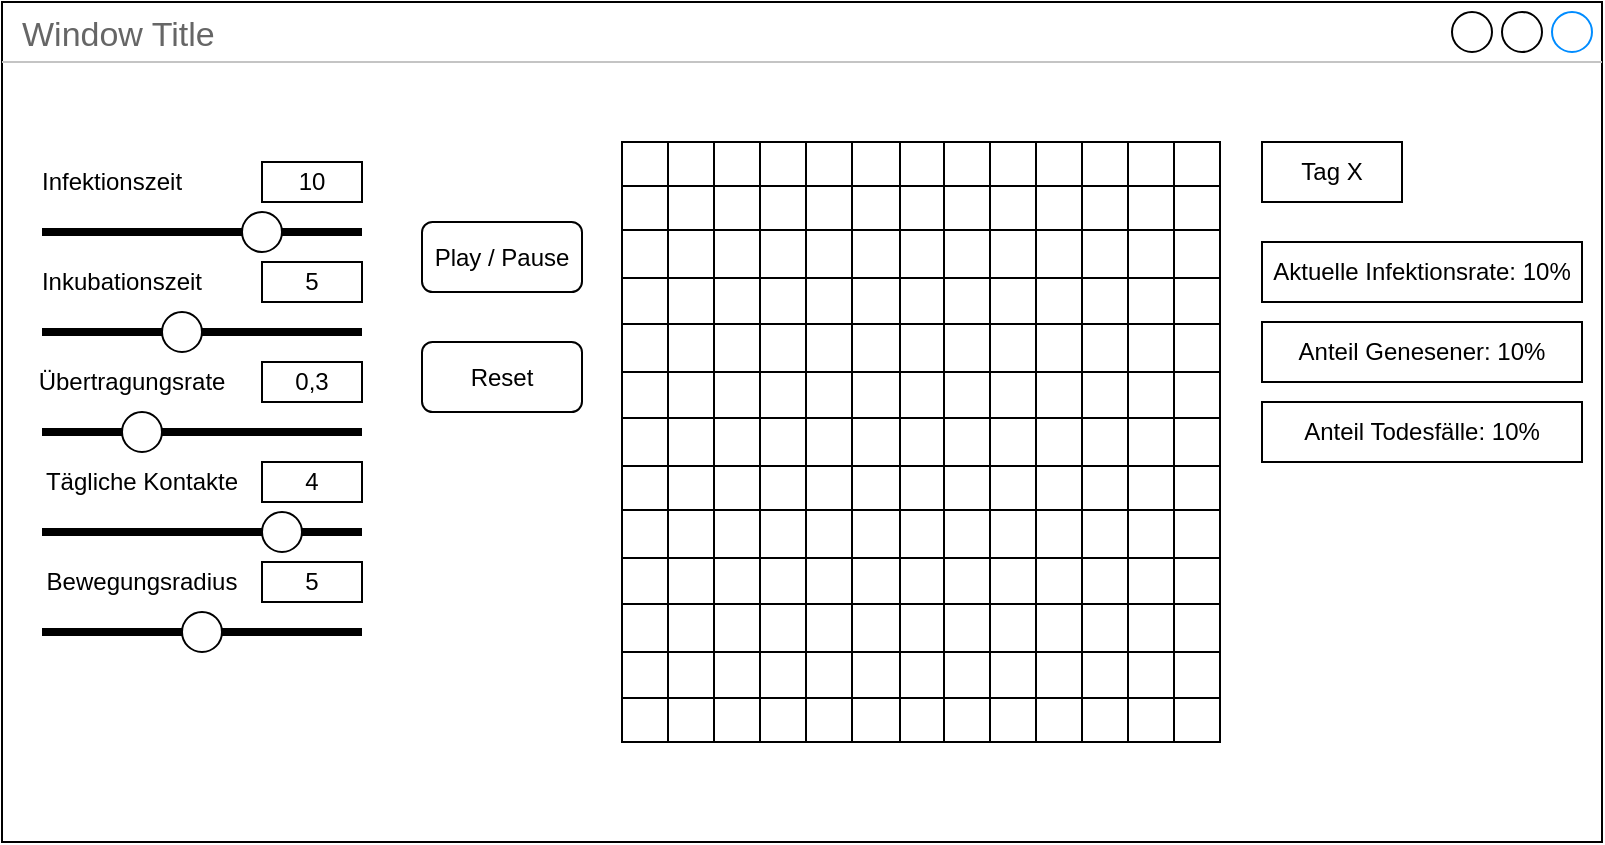 <mxfile version="14.4.6" type="github">
  <diagram id="1iYBLRHVPNhLpC0BJ63J" name="Page-1">
    <mxGraphModel dx="1382" dy="764" grid="1" gridSize="10" guides="1" tooltips="1" connect="1" arrows="1" fold="1" page="1" pageScale="1" pageWidth="827" pageHeight="1169" math="0" shadow="0">
      <root>
        <mxCell id="0" />
        <mxCell id="1" parent="0" />
        <mxCell id="TaedzeyRGepdE8LKF5ip-233" value="Window Title" style="strokeWidth=1;shadow=0;dashed=0;align=center;html=1;shape=mxgraph.mockup.containers.window;align=left;verticalAlign=top;spacingLeft=8;strokeColor2=#008cff;strokeColor3=#c4c4c4;fontColor=#666666;mainText=;fontSize=17;labelBackgroundColor=none;fillColor=none;" vertex="1" parent="1">
          <mxGeometry x="20" y="10" width="800" height="420" as="geometry" />
        </mxCell>
        <mxCell id="TaedzeyRGepdE8LKF5ip-1" value="" style="shape=table;html=1;whiteSpace=wrap;startSize=0;container=1;collapsible=0;childLayout=tableLayout;" vertex="1" parent="1">
          <mxGeometry x="330" y="80" width="299" height="300" as="geometry" />
        </mxCell>
        <mxCell id="TaedzeyRGepdE8LKF5ip-170" style="shape=partialRectangle;html=1;whiteSpace=wrap;collapsible=0;dropTarget=0;pointerEvents=0;fillColor=none;top=0;left=0;bottom=0;right=0;points=[[0,0.5],[1,0.5]];portConstraint=eastwest;" vertex="1" parent="TaedzeyRGepdE8LKF5ip-1">
          <mxGeometry width="299" height="22" as="geometry" />
        </mxCell>
        <mxCell id="TaedzeyRGepdE8LKF5ip-171" style="shape=partialRectangle;html=1;whiteSpace=wrap;connectable=0;fillColor=none;top=0;left=0;bottom=0;right=0;overflow=hidden;" vertex="1" parent="TaedzeyRGepdE8LKF5ip-170">
          <mxGeometry width="23" height="22" as="geometry" />
        </mxCell>
        <mxCell id="TaedzeyRGepdE8LKF5ip-172" style="shape=partialRectangle;html=1;whiteSpace=wrap;connectable=0;fillColor=none;top=0;left=0;bottom=0;right=0;overflow=hidden;" vertex="1" parent="TaedzeyRGepdE8LKF5ip-170">
          <mxGeometry x="23" width="23" height="22" as="geometry" />
        </mxCell>
        <mxCell id="TaedzeyRGepdE8LKF5ip-173" style="shape=partialRectangle;html=1;whiteSpace=wrap;connectable=0;fillColor=none;top=0;left=0;bottom=0;right=0;overflow=hidden;" vertex="1" parent="TaedzeyRGepdE8LKF5ip-170">
          <mxGeometry x="46" width="23" height="22" as="geometry" />
        </mxCell>
        <mxCell id="TaedzeyRGepdE8LKF5ip-174" style="shape=partialRectangle;html=1;whiteSpace=wrap;connectable=0;fillColor=none;top=0;left=0;bottom=0;right=0;overflow=hidden;" vertex="1" parent="TaedzeyRGepdE8LKF5ip-170">
          <mxGeometry x="69" width="23" height="22" as="geometry" />
        </mxCell>
        <mxCell id="TaedzeyRGepdE8LKF5ip-175" style="shape=partialRectangle;html=1;whiteSpace=wrap;connectable=0;fillColor=none;top=0;left=0;bottom=0;right=0;overflow=hidden;" vertex="1" parent="TaedzeyRGepdE8LKF5ip-170">
          <mxGeometry x="92" width="23" height="22" as="geometry" />
        </mxCell>
        <mxCell id="TaedzeyRGepdE8LKF5ip-176" style="shape=partialRectangle;html=1;whiteSpace=wrap;connectable=0;fillColor=none;top=0;left=0;bottom=0;right=0;overflow=hidden;" vertex="1" parent="TaedzeyRGepdE8LKF5ip-170">
          <mxGeometry x="115" width="24" height="22" as="geometry" />
        </mxCell>
        <mxCell id="TaedzeyRGepdE8LKF5ip-177" style="shape=partialRectangle;html=1;whiteSpace=wrap;connectable=0;fillColor=none;top=0;left=0;bottom=0;right=0;overflow=hidden;" vertex="1" parent="TaedzeyRGepdE8LKF5ip-170">
          <mxGeometry x="139" width="22" height="22" as="geometry" />
        </mxCell>
        <mxCell id="TaedzeyRGepdE8LKF5ip-178" style="shape=partialRectangle;html=1;whiteSpace=wrap;connectable=0;fillColor=none;top=0;left=0;bottom=0;right=0;overflow=hidden;" vertex="1" parent="TaedzeyRGepdE8LKF5ip-170">
          <mxGeometry x="161" width="23" height="22" as="geometry" />
        </mxCell>
        <mxCell id="TaedzeyRGepdE8LKF5ip-179" style="shape=partialRectangle;html=1;whiteSpace=wrap;connectable=0;fillColor=none;top=0;left=0;bottom=0;right=0;overflow=hidden;" vertex="1" parent="TaedzeyRGepdE8LKF5ip-170">
          <mxGeometry x="184" width="23" height="22" as="geometry" />
        </mxCell>
        <mxCell id="TaedzeyRGepdE8LKF5ip-180" style="shape=partialRectangle;html=1;whiteSpace=wrap;connectable=0;fillColor=none;top=0;left=0;bottom=0;right=0;overflow=hidden;" vertex="1" parent="TaedzeyRGepdE8LKF5ip-170">
          <mxGeometry x="207" width="23" height="22" as="geometry" />
        </mxCell>
        <mxCell id="TaedzeyRGepdE8LKF5ip-181" style="shape=partialRectangle;html=1;whiteSpace=wrap;connectable=0;fillColor=none;top=0;left=0;bottom=0;right=0;overflow=hidden;" vertex="1" parent="TaedzeyRGepdE8LKF5ip-170">
          <mxGeometry x="230" width="23" height="22" as="geometry" />
        </mxCell>
        <mxCell id="TaedzeyRGepdE8LKF5ip-182" style="shape=partialRectangle;html=1;whiteSpace=wrap;connectable=0;fillColor=none;top=0;left=0;bottom=0;right=0;overflow=hidden;" vertex="1" parent="TaedzeyRGepdE8LKF5ip-170">
          <mxGeometry x="253" width="23" height="22" as="geometry" />
        </mxCell>
        <mxCell id="TaedzeyRGepdE8LKF5ip-183" style="shape=partialRectangle;html=1;whiteSpace=wrap;connectable=0;fillColor=none;top=0;left=0;bottom=0;right=0;overflow=hidden;" vertex="1" parent="TaedzeyRGepdE8LKF5ip-170">
          <mxGeometry x="276" width="23" height="22" as="geometry" />
        </mxCell>
        <mxCell id="TaedzeyRGepdE8LKF5ip-156" style="shape=partialRectangle;html=1;whiteSpace=wrap;collapsible=0;dropTarget=0;pointerEvents=0;fillColor=none;top=0;left=0;bottom=0;right=0;points=[[0,0.5],[1,0.5]];portConstraint=eastwest;" vertex="1" parent="TaedzeyRGepdE8LKF5ip-1">
          <mxGeometry y="22" width="299" height="22" as="geometry" />
        </mxCell>
        <mxCell id="TaedzeyRGepdE8LKF5ip-157" style="shape=partialRectangle;html=1;whiteSpace=wrap;connectable=0;fillColor=none;top=0;left=0;bottom=0;right=0;overflow=hidden;" vertex="1" parent="TaedzeyRGepdE8LKF5ip-156">
          <mxGeometry width="23" height="22" as="geometry" />
        </mxCell>
        <mxCell id="TaedzeyRGepdE8LKF5ip-158" style="shape=partialRectangle;html=1;whiteSpace=wrap;connectable=0;fillColor=none;top=0;left=0;bottom=0;right=0;overflow=hidden;" vertex="1" parent="TaedzeyRGepdE8LKF5ip-156">
          <mxGeometry x="23" width="23" height="22" as="geometry" />
        </mxCell>
        <mxCell id="TaedzeyRGepdE8LKF5ip-159" style="shape=partialRectangle;html=1;whiteSpace=wrap;connectable=0;fillColor=none;top=0;left=0;bottom=0;right=0;overflow=hidden;" vertex="1" parent="TaedzeyRGepdE8LKF5ip-156">
          <mxGeometry x="46" width="23" height="22" as="geometry" />
        </mxCell>
        <mxCell id="TaedzeyRGepdE8LKF5ip-160" style="shape=partialRectangle;html=1;whiteSpace=wrap;connectable=0;fillColor=none;top=0;left=0;bottom=0;right=0;overflow=hidden;" vertex="1" parent="TaedzeyRGepdE8LKF5ip-156">
          <mxGeometry x="69" width="23" height="22" as="geometry" />
        </mxCell>
        <mxCell id="TaedzeyRGepdE8LKF5ip-161" style="shape=partialRectangle;html=1;whiteSpace=wrap;connectable=0;fillColor=none;top=0;left=0;bottom=0;right=0;overflow=hidden;" vertex="1" parent="TaedzeyRGepdE8LKF5ip-156">
          <mxGeometry x="92" width="23" height="22" as="geometry" />
        </mxCell>
        <mxCell id="TaedzeyRGepdE8LKF5ip-162" style="shape=partialRectangle;html=1;whiteSpace=wrap;connectable=0;fillColor=none;top=0;left=0;bottom=0;right=0;overflow=hidden;" vertex="1" parent="TaedzeyRGepdE8LKF5ip-156">
          <mxGeometry x="115" width="24" height="22" as="geometry" />
        </mxCell>
        <mxCell id="TaedzeyRGepdE8LKF5ip-163" style="shape=partialRectangle;html=1;whiteSpace=wrap;connectable=0;fillColor=none;top=0;left=0;bottom=0;right=0;overflow=hidden;" vertex="1" parent="TaedzeyRGepdE8LKF5ip-156">
          <mxGeometry x="139" width="22" height="22" as="geometry" />
        </mxCell>
        <mxCell id="TaedzeyRGepdE8LKF5ip-164" style="shape=partialRectangle;html=1;whiteSpace=wrap;connectable=0;fillColor=none;top=0;left=0;bottom=0;right=0;overflow=hidden;" vertex="1" parent="TaedzeyRGepdE8LKF5ip-156">
          <mxGeometry x="161" width="23" height="22" as="geometry" />
        </mxCell>
        <mxCell id="TaedzeyRGepdE8LKF5ip-165" style="shape=partialRectangle;html=1;whiteSpace=wrap;connectable=0;fillColor=none;top=0;left=0;bottom=0;right=0;overflow=hidden;" vertex="1" parent="TaedzeyRGepdE8LKF5ip-156">
          <mxGeometry x="184" width="23" height="22" as="geometry" />
        </mxCell>
        <mxCell id="TaedzeyRGepdE8LKF5ip-166" style="shape=partialRectangle;html=1;whiteSpace=wrap;connectable=0;fillColor=none;top=0;left=0;bottom=0;right=0;overflow=hidden;" vertex="1" parent="TaedzeyRGepdE8LKF5ip-156">
          <mxGeometry x="207" width="23" height="22" as="geometry" />
        </mxCell>
        <mxCell id="TaedzeyRGepdE8LKF5ip-167" style="shape=partialRectangle;html=1;whiteSpace=wrap;connectable=0;fillColor=none;top=0;left=0;bottom=0;right=0;overflow=hidden;" vertex="1" parent="TaedzeyRGepdE8LKF5ip-156">
          <mxGeometry x="230" width="23" height="22" as="geometry" />
        </mxCell>
        <mxCell id="TaedzeyRGepdE8LKF5ip-168" style="shape=partialRectangle;html=1;whiteSpace=wrap;connectable=0;fillColor=none;top=0;left=0;bottom=0;right=0;overflow=hidden;" vertex="1" parent="TaedzeyRGepdE8LKF5ip-156">
          <mxGeometry x="253" width="23" height="22" as="geometry" />
        </mxCell>
        <mxCell id="TaedzeyRGepdE8LKF5ip-169" style="shape=partialRectangle;html=1;whiteSpace=wrap;connectable=0;fillColor=none;top=0;left=0;bottom=0;right=0;overflow=hidden;" vertex="1" parent="TaedzeyRGepdE8LKF5ip-156">
          <mxGeometry x="276" width="23" height="22" as="geometry" />
        </mxCell>
        <mxCell id="TaedzeyRGepdE8LKF5ip-122" style="shape=partialRectangle;html=1;whiteSpace=wrap;collapsible=0;dropTarget=0;pointerEvents=0;fillColor=none;top=0;left=0;bottom=0;right=0;points=[[0,0.5],[1,0.5]];portConstraint=eastwest;" vertex="1" parent="TaedzeyRGepdE8LKF5ip-1">
          <mxGeometry y="44" width="299" height="24" as="geometry" />
        </mxCell>
        <mxCell id="TaedzeyRGepdE8LKF5ip-134" style="shape=partialRectangle;html=1;whiteSpace=wrap;connectable=0;fillColor=none;top=0;left=0;bottom=0;right=0;overflow=hidden;" vertex="1" parent="TaedzeyRGepdE8LKF5ip-122">
          <mxGeometry width="23" height="24" as="geometry" />
        </mxCell>
        <mxCell id="TaedzeyRGepdE8LKF5ip-123" style="shape=partialRectangle;html=1;whiteSpace=wrap;connectable=0;fillColor=none;top=0;left=0;bottom=0;right=0;overflow=hidden;" vertex="1" parent="TaedzeyRGepdE8LKF5ip-122">
          <mxGeometry x="23" width="23" height="24" as="geometry" />
        </mxCell>
        <mxCell id="TaedzeyRGepdE8LKF5ip-124" style="shape=partialRectangle;html=1;whiteSpace=wrap;connectable=0;fillColor=none;top=0;left=0;bottom=0;right=0;overflow=hidden;" vertex="1" parent="TaedzeyRGepdE8LKF5ip-122">
          <mxGeometry x="46" width="23" height="24" as="geometry" />
        </mxCell>
        <mxCell id="TaedzeyRGepdE8LKF5ip-125" style="shape=partialRectangle;html=1;whiteSpace=wrap;connectable=0;fillColor=none;top=0;left=0;bottom=0;right=0;overflow=hidden;" vertex="1" parent="TaedzeyRGepdE8LKF5ip-122">
          <mxGeometry x="69" width="23" height="24" as="geometry" />
        </mxCell>
        <mxCell id="TaedzeyRGepdE8LKF5ip-126" style="shape=partialRectangle;html=1;whiteSpace=wrap;connectable=0;fillColor=none;top=0;left=0;bottom=0;right=0;overflow=hidden;" vertex="1" parent="TaedzeyRGepdE8LKF5ip-122">
          <mxGeometry x="92" width="23" height="24" as="geometry" />
        </mxCell>
        <mxCell id="TaedzeyRGepdE8LKF5ip-127" style="shape=partialRectangle;html=1;whiteSpace=wrap;connectable=0;fillColor=none;top=0;left=0;bottom=0;right=0;overflow=hidden;" vertex="1" parent="TaedzeyRGepdE8LKF5ip-122">
          <mxGeometry x="115" width="24" height="24" as="geometry" />
        </mxCell>
        <mxCell id="TaedzeyRGepdE8LKF5ip-128" style="shape=partialRectangle;html=1;whiteSpace=wrap;connectable=0;fillColor=none;top=0;left=0;bottom=0;right=0;overflow=hidden;" vertex="1" parent="TaedzeyRGepdE8LKF5ip-122">
          <mxGeometry x="139" width="22" height="24" as="geometry" />
        </mxCell>
        <mxCell id="TaedzeyRGepdE8LKF5ip-129" style="shape=partialRectangle;html=1;whiteSpace=wrap;connectable=0;fillColor=none;top=0;left=0;bottom=0;right=0;overflow=hidden;" vertex="1" parent="TaedzeyRGepdE8LKF5ip-122">
          <mxGeometry x="161" width="23" height="24" as="geometry" />
        </mxCell>
        <mxCell id="TaedzeyRGepdE8LKF5ip-130" style="shape=partialRectangle;html=1;whiteSpace=wrap;connectable=0;fillColor=none;top=0;left=0;bottom=0;right=0;overflow=hidden;" vertex="1" parent="TaedzeyRGepdE8LKF5ip-122">
          <mxGeometry x="184" width="23" height="24" as="geometry" />
        </mxCell>
        <mxCell id="TaedzeyRGepdE8LKF5ip-131" style="shape=partialRectangle;html=1;whiteSpace=wrap;connectable=0;fillColor=none;top=0;left=0;bottom=0;right=0;overflow=hidden;" vertex="1" parent="TaedzeyRGepdE8LKF5ip-122">
          <mxGeometry x="207" width="23" height="24" as="geometry" />
        </mxCell>
        <mxCell id="TaedzeyRGepdE8LKF5ip-132" style="shape=partialRectangle;html=1;whiteSpace=wrap;connectable=0;fillColor=none;top=0;left=0;bottom=0;right=0;overflow=hidden;" vertex="1" parent="TaedzeyRGepdE8LKF5ip-122">
          <mxGeometry x="230" width="23" height="24" as="geometry" />
        </mxCell>
        <mxCell id="TaedzeyRGepdE8LKF5ip-133" style="shape=partialRectangle;html=1;whiteSpace=wrap;connectable=0;fillColor=none;top=0;left=0;bottom=0;right=0;overflow=hidden;" vertex="1" parent="TaedzeyRGepdE8LKF5ip-122">
          <mxGeometry x="253" width="23" height="24" as="geometry" />
        </mxCell>
        <mxCell id="TaedzeyRGepdE8LKF5ip-145" style="shape=partialRectangle;html=1;whiteSpace=wrap;connectable=0;fillColor=none;top=0;left=0;bottom=0;right=0;overflow=hidden;" vertex="1" parent="TaedzeyRGepdE8LKF5ip-122">
          <mxGeometry x="276" width="23" height="24" as="geometry" />
        </mxCell>
        <mxCell id="TaedzeyRGepdE8LKF5ip-101" style="shape=partialRectangle;html=1;whiteSpace=wrap;collapsible=0;dropTarget=0;pointerEvents=0;fillColor=none;top=0;left=0;bottom=0;right=0;points=[[0,0.5],[1,0.5]];portConstraint=eastwest;" vertex="1" parent="TaedzeyRGepdE8LKF5ip-1">
          <mxGeometry y="68" width="299" height="23" as="geometry" />
        </mxCell>
        <mxCell id="TaedzeyRGepdE8LKF5ip-135" style="shape=partialRectangle;html=1;whiteSpace=wrap;connectable=0;fillColor=none;top=0;left=0;bottom=0;right=0;overflow=hidden;" vertex="1" parent="TaedzeyRGepdE8LKF5ip-101">
          <mxGeometry width="23" height="23" as="geometry" />
        </mxCell>
        <mxCell id="TaedzeyRGepdE8LKF5ip-112" style="shape=partialRectangle;html=1;whiteSpace=wrap;connectable=0;fillColor=none;top=0;left=0;bottom=0;right=0;overflow=hidden;" vertex="1" parent="TaedzeyRGepdE8LKF5ip-101">
          <mxGeometry x="23" width="23" height="23" as="geometry" />
        </mxCell>
        <mxCell id="TaedzeyRGepdE8LKF5ip-102" style="shape=partialRectangle;html=1;whiteSpace=wrap;connectable=0;fillColor=none;top=0;left=0;bottom=0;right=0;overflow=hidden;" vertex="1" parent="TaedzeyRGepdE8LKF5ip-101">
          <mxGeometry x="46" width="23" height="23" as="geometry" />
        </mxCell>
        <mxCell id="TaedzeyRGepdE8LKF5ip-103" style="shape=partialRectangle;html=1;whiteSpace=wrap;connectable=0;fillColor=none;top=0;left=0;bottom=0;right=0;overflow=hidden;" vertex="1" parent="TaedzeyRGepdE8LKF5ip-101">
          <mxGeometry x="69" width="23" height="23" as="geometry" />
        </mxCell>
        <mxCell id="TaedzeyRGepdE8LKF5ip-104" style="shape=partialRectangle;html=1;whiteSpace=wrap;connectable=0;fillColor=none;top=0;left=0;bottom=0;right=0;overflow=hidden;" vertex="1" parent="TaedzeyRGepdE8LKF5ip-101">
          <mxGeometry x="92" width="23" height="23" as="geometry" />
        </mxCell>
        <mxCell id="TaedzeyRGepdE8LKF5ip-105" style="shape=partialRectangle;html=1;whiteSpace=wrap;connectable=0;fillColor=none;top=0;left=0;bottom=0;right=0;overflow=hidden;" vertex="1" parent="TaedzeyRGepdE8LKF5ip-101">
          <mxGeometry x="115" width="24" height="23" as="geometry" />
        </mxCell>
        <mxCell id="TaedzeyRGepdE8LKF5ip-106" style="shape=partialRectangle;html=1;whiteSpace=wrap;connectable=0;fillColor=none;top=0;left=0;bottom=0;right=0;overflow=hidden;" vertex="1" parent="TaedzeyRGepdE8LKF5ip-101">
          <mxGeometry x="139" width="22" height="23" as="geometry" />
        </mxCell>
        <mxCell id="TaedzeyRGepdE8LKF5ip-107" style="shape=partialRectangle;html=1;whiteSpace=wrap;connectable=0;fillColor=none;top=0;left=0;bottom=0;right=0;overflow=hidden;" vertex="1" parent="TaedzeyRGepdE8LKF5ip-101">
          <mxGeometry x="161" width="23" height="23" as="geometry" />
        </mxCell>
        <mxCell id="TaedzeyRGepdE8LKF5ip-108" style="shape=partialRectangle;html=1;whiteSpace=wrap;connectable=0;fillColor=none;top=0;left=0;bottom=0;right=0;overflow=hidden;" vertex="1" parent="TaedzeyRGepdE8LKF5ip-101">
          <mxGeometry x="184" width="23" height="23" as="geometry" />
        </mxCell>
        <mxCell id="TaedzeyRGepdE8LKF5ip-109" style="shape=partialRectangle;html=1;whiteSpace=wrap;connectable=0;fillColor=none;top=0;left=0;bottom=0;right=0;overflow=hidden;" vertex="1" parent="TaedzeyRGepdE8LKF5ip-101">
          <mxGeometry x="207" width="23" height="23" as="geometry" />
        </mxCell>
        <mxCell id="TaedzeyRGepdE8LKF5ip-110" style="shape=partialRectangle;html=1;whiteSpace=wrap;connectable=0;fillColor=none;top=0;left=0;bottom=0;right=0;overflow=hidden;" vertex="1" parent="TaedzeyRGepdE8LKF5ip-101">
          <mxGeometry x="230" width="23" height="23" as="geometry" />
        </mxCell>
        <mxCell id="TaedzeyRGepdE8LKF5ip-111" style="shape=partialRectangle;html=1;whiteSpace=wrap;connectable=0;fillColor=none;top=0;left=0;bottom=0;right=0;overflow=hidden;" vertex="1" parent="TaedzeyRGepdE8LKF5ip-101">
          <mxGeometry x="253" width="23" height="23" as="geometry" />
        </mxCell>
        <mxCell id="TaedzeyRGepdE8LKF5ip-146" style="shape=partialRectangle;html=1;whiteSpace=wrap;connectable=0;fillColor=none;top=0;left=0;bottom=0;right=0;overflow=hidden;" vertex="1" parent="TaedzeyRGepdE8LKF5ip-101">
          <mxGeometry x="276" width="23" height="23" as="geometry" />
        </mxCell>
        <mxCell id="TaedzeyRGepdE8LKF5ip-90" style="shape=partialRectangle;html=1;whiteSpace=wrap;collapsible=0;dropTarget=0;pointerEvents=0;fillColor=none;top=0;left=0;bottom=0;right=0;points=[[0,0.5],[1,0.5]];portConstraint=eastwest;" vertex="1" parent="TaedzeyRGepdE8LKF5ip-1">
          <mxGeometry y="91" width="299" height="24" as="geometry" />
        </mxCell>
        <mxCell id="TaedzeyRGepdE8LKF5ip-136" style="shape=partialRectangle;html=1;whiteSpace=wrap;connectable=0;fillColor=none;top=0;left=0;bottom=0;right=0;overflow=hidden;" vertex="1" parent="TaedzeyRGepdE8LKF5ip-90">
          <mxGeometry width="23" height="24" as="geometry" />
        </mxCell>
        <mxCell id="TaedzeyRGepdE8LKF5ip-113" style="shape=partialRectangle;html=1;whiteSpace=wrap;connectable=0;fillColor=none;top=0;left=0;bottom=0;right=0;overflow=hidden;" vertex="1" parent="TaedzeyRGepdE8LKF5ip-90">
          <mxGeometry x="23" width="23" height="24" as="geometry" />
        </mxCell>
        <mxCell id="TaedzeyRGepdE8LKF5ip-91" style="shape=partialRectangle;html=1;whiteSpace=wrap;connectable=0;fillColor=none;top=0;left=0;bottom=0;right=0;overflow=hidden;" vertex="1" parent="TaedzeyRGepdE8LKF5ip-90">
          <mxGeometry x="46" width="23" height="24" as="geometry" />
        </mxCell>
        <mxCell id="TaedzeyRGepdE8LKF5ip-92" style="shape=partialRectangle;html=1;whiteSpace=wrap;connectable=0;fillColor=none;top=0;left=0;bottom=0;right=0;overflow=hidden;" vertex="1" parent="TaedzeyRGepdE8LKF5ip-90">
          <mxGeometry x="69" width="23" height="24" as="geometry" />
        </mxCell>
        <mxCell id="TaedzeyRGepdE8LKF5ip-93" style="shape=partialRectangle;html=1;whiteSpace=wrap;connectable=0;fillColor=none;top=0;left=0;bottom=0;right=0;overflow=hidden;" vertex="1" parent="TaedzeyRGepdE8LKF5ip-90">
          <mxGeometry x="92" width="23" height="24" as="geometry" />
        </mxCell>
        <mxCell id="TaedzeyRGepdE8LKF5ip-94" style="shape=partialRectangle;html=1;whiteSpace=wrap;connectable=0;fillColor=none;top=0;left=0;bottom=0;right=0;overflow=hidden;" vertex="1" parent="TaedzeyRGepdE8LKF5ip-90">
          <mxGeometry x="115" width="24" height="24" as="geometry" />
        </mxCell>
        <mxCell id="TaedzeyRGepdE8LKF5ip-95" style="shape=partialRectangle;html=1;whiteSpace=wrap;connectable=0;fillColor=none;top=0;left=0;bottom=0;right=0;overflow=hidden;" vertex="1" parent="TaedzeyRGepdE8LKF5ip-90">
          <mxGeometry x="139" width="22" height="24" as="geometry" />
        </mxCell>
        <mxCell id="TaedzeyRGepdE8LKF5ip-96" style="shape=partialRectangle;html=1;whiteSpace=wrap;connectable=0;fillColor=none;top=0;left=0;bottom=0;right=0;overflow=hidden;" vertex="1" parent="TaedzeyRGepdE8LKF5ip-90">
          <mxGeometry x="161" width="23" height="24" as="geometry" />
        </mxCell>
        <mxCell id="TaedzeyRGepdE8LKF5ip-97" style="shape=partialRectangle;html=1;whiteSpace=wrap;connectable=0;fillColor=none;top=0;left=0;bottom=0;right=0;overflow=hidden;" vertex="1" parent="TaedzeyRGepdE8LKF5ip-90">
          <mxGeometry x="184" width="23" height="24" as="geometry" />
        </mxCell>
        <mxCell id="TaedzeyRGepdE8LKF5ip-98" style="shape=partialRectangle;html=1;whiteSpace=wrap;connectable=0;fillColor=none;top=0;left=0;bottom=0;right=0;overflow=hidden;" vertex="1" parent="TaedzeyRGepdE8LKF5ip-90">
          <mxGeometry x="207" width="23" height="24" as="geometry" />
        </mxCell>
        <mxCell id="TaedzeyRGepdE8LKF5ip-99" style="shape=partialRectangle;html=1;whiteSpace=wrap;connectable=0;fillColor=none;top=0;left=0;bottom=0;right=0;overflow=hidden;" vertex="1" parent="TaedzeyRGepdE8LKF5ip-90">
          <mxGeometry x="230" width="23" height="24" as="geometry" />
        </mxCell>
        <mxCell id="TaedzeyRGepdE8LKF5ip-100" style="shape=partialRectangle;html=1;whiteSpace=wrap;connectable=0;fillColor=none;top=0;left=0;bottom=0;right=0;overflow=hidden;" vertex="1" parent="TaedzeyRGepdE8LKF5ip-90">
          <mxGeometry x="253" width="23" height="24" as="geometry" />
        </mxCell>
        <mxCell id="TaedzeyRGepdE8LKF5ip-147" style="shape=partialRectangle;html=1;whiteSpace=wrap;connectable=0;fillColor=none;top=0;left=0;bottom=0;right=0;overflow=hidden;" vertex="1" parent="TaedzeyRGepdE8LKF5ip-90">
          <mxGeometry x="276" width="23" height="24" as="geometry" />
        </mxCell>
        <mxCell id="TaedzeyRGepdE8LKF5ip-79" style="shape=partialRectangle;html=1;whiteSpace=wrap;collapsible=0;dropTarget=0;pointerEvents=0;fillColor=none;top=0;left=0;bottom=0;right=0;points=[[0,0.5],[1,0.5]];portConstraint=eastwest;" vertex="1" parent="TaedzeyRGepdE8LKF5ip-1">
          <mxGeometry y="115" width="299" height="23" as="geometry" />
        </mxCell>
        <mxCell id="TaedzeyRGepdE8LKF5ip-137" style="shape=partialRectangle;html=1;whiteSpace=wrap;connectable=0;fillColor=none;top=0;left=0;bottom=0;right=0;overflow=hidden;" vertex="1" parent="TaedzeyRGepdE8LKF5ip-79">
          <mxGeometry width="23" height="23" as="geometry" />
        </mxCell>
        <mxCell id="TaedzeyRGepdE8LKF5ip-114" style="shape=partialRectangle;html=1;whiteSpace=wrap;connectable=0;fillColor=none;top=0;left=0;bottom=0;right=0;overflow=hidden;" vertex="1" parent="TaedzeyRGepdE8LKF5ip-79">
          <mxGeometry x="23" width="23" height="23" as="geometry" />
        </mxCell>
        <mxCell id="TaedzeyRGepdE8LKF5ip-80" style="shape=partialRectangle;html=1;whiteSpace=wrap;connectable=0;fillColor=none;top=0;left=0;bottom=0;right=0;overflow=hidden;" vertex="1" parent="TaedzeyRGepdE8LKF5ip-79">
          <mxGeometry x="46" width="23" height="23" as="geometry" />
        </mxCell>
        <mxCell id="TaedzeyRGepdE8LKF5ip-81" style="shape=partialRectangle;html=1;whiteSpace=wrap;connectable=0;fillColor=none;top=0;left=0;bottom=0;right=0;overflow=hidden;" vertex="1" parent="TaedzeyRGepdE8LKF5ip-79">
          <mxGeometry x="69" width="23" height="23" as="geometry" />
        </mxCell>
        <mxCell id="TaedzeyRGepdE8LKF5ip-82" style="shape=partialRectangle;html=1;whiteSpace=wrap;connectable=0;fillColor=none;top=0;left=0;bottom=0;right=0;overflow=hidden;" vertex="1" parent="TaedzeyRGepdE8LKF5ip-79">
          <mxGeometry x="92" width="23" height="23" as="geometry" />
        </mxCell>
        <mxCell id="TaedzeyRGepdE8LKF5ip-83" style="shape=partialRectangle;html=1;whiteSpace=wrap;connectable=0;fillColor=none;top=0;left=0;bottom=0;right=0;overflow=hidden;" vertex="1" parent="TaedzeyRGepdE8LKF5ip-79">
          <mxGeometry x="115" width="24" height="23" as="geometry" />
        </mxCell>
        <mxCell id="TaedzeyRGepdE8LKF5ip-84" style="shape=partialRectangle;html=1;whiteSpace=wrap;connectable=0;fillColor=none;top=0;left=0;bottom=0;right=0;overflow=hidden;" vertex="1" parent="TaedzeyRGepdE8LKF5ip-79">
          <mxGeometry x="139" width="22" height="23" as="geometry" />
        </mxCell>
        <mxCell id="TaedzeyRGepdE8LKF5ip-85" style="shape=partialRectangle;html=1;whiteSpace=wrap;connectable=0;fillColor=none;top=0;left=0;bottom=0;right=0;overflow=hidden;" vertex="1" parent="TaedzeyRGepdE8LKF5ip-79">
          <mxGeometry x="161" width="23" height="23" as="geometry" />
        </mxCell>
        <mxCell id="TaedzeyRGepdE8LKF5ip-86" style="shape=partialRectangle;html=1;whiteSpace=wrap;connectable=0;fillColor=none;top=0;left=0;bottom=0;right=0;overflow=hidden;" vertex="1" parent="TaedzeyRGepdE8LKF5ip-79">
          <mxGeometry x="184" width="23" height="23" as="geometry" />
        </mxCell>
        <mxCell id="TaedzeyRGepdE8LKF5ip-87" style="shape=partialRectangle;html=1;whiteSpace=wrap;connectable=0;fillColor=none;top=0;left=0;bottom=0;right=0;overflow=hidden;" vertex="1" parent="TaedzeyRGepdE8LKF5ip-79">
          <mxGeometry x="207" width="23" height="23" as="geometry" />
        </mxCell>
        <mxCell id="TaedzeyRGepdE8LKF5ip-88" style="shape=partialRectangle;html=1;whiteSpace=wrap;connectable=0;fillColor=none;top=0;left=0;bottom=0;right=0;overflow=hidden;" vertex="1" parent="TaedzeyRGepdE8LKF5ip-79">
          <mxGeometry x="230" width="23" height="23" as="geometry" />
        </mxCell>
        <mxCell id="TaedzeyRGepdE8LKF5ip-89" style="shape=partialRectangle;html=1;whiteSpace=wrap;connectable=0;fillColor=none;top=0;left=0;bottom=0;right=0;overflow=hidden;" vertex="1" parent="TaedzeyRGepdE8LKF5ip-79">
          <mxGeometry x="253" width="23" height="23" as="geometry" />
        </mxCell>
        <mxCell id="TaedzeyRGepdE8LKF5ip-148" style="shape=partialRectangle;html=1;whiteSpace=wrap;connectable=0;fillColor=none;top=0;left=0;bottom=0;right=0;overflow=hidden;" vertex="1" parent="TaedzeyRGepdE8LKF5ip-79">
          <mxGeometry x="276" width="23" height="23" as="geometry" />
        </mxCell>
        <mxCell id="TaedzeyRGepdE8LKF5ip-68" style="shape=partialRectangle;html=1;whiteSpace=wrap;collapsible=0;dropTarget=0;pointerEvents=0;fillColor=none;top=0;left=0;bottom=0;right=0;points=[[0,0.5],[1,0.5]];portConstraint=eastwest;" vertex="1" parent="TaedzeyRGepdE8LKF5ip-1">
          <mxGeometry y="138" width="299" height="24" as="geometry" />
        </mxCell>
        <mxCell id="TaedzeyRGepdE8LKF5ip-138" style="shape=partialRectangle;html=1;whiteSpace=wrap;connectable=0;fillColor=none;top=0;left=0;bottom=0;right=0;overflow=hidden;" vertex="1" parent="TaedzeyRGepdE8LKF5ip-68">
          <mxGeometry width="23" height="24" as="geometry" />
        </mxCell>
        <mxCell id="TaedzeyRGepdE8LKF5ip-115" style="shape=partialRectangle;html=1;whiteSpace=wrap;connectable=0;fillColor=none;top=0;left=0;bottom=0;right=0;overflow=hidden;" vertex="1" parent="TaedzeyRGepdE8LKF5ip-68">
          <mxGeometry x="23" width="23" height="24" as="geometry" />
        </mxCell>
        <mxCell id="TaedzeyRGepdE8LKF5ip-69" style="shape=partialRectangle;html=1;whiteSpace=wrap;connectable=0;fillColor=none;top=0;left=0;bottom=0;right=0;overflow=hidden;" vertex="1" parent="TaedzeyRGepdE8LKF5ip-68">
          <mxGeometry x="46" width="23" height="24" as="geometry" />
        </mxCell>
        <mxCell id="TaedzeyRGepdE8LKF5ip-70" style="shape=partialRectangle;html=1;whiteSpace=wrap;connectable=0;fillColor=none;top=0;left=0;bottom=0;right=0;overflow=hidden;" vertex="1" parent="TaedzeyRGepdE8LKF5ip-68">
          <mxGeometry x="69" width="23" height="24" as="geometry" />
        </mxCell>
        <mxCell id="TaedzeyRGepdE8LKF5ip-71" style="shape=partialRectangle;html=1;whiteSpace=wrap;connectable=0;fillColor=none;top=0;left=0;bottom=0;right=0;overflow=hidden;" vertex="1" parent="TaedzeyRGepdE8LKF5ip-68">
          <mxGeometry x="92" width="23" height="24" as="geometry" />
        </mxCell>
        <mxCell id="TaedzeyRGepdE8LKF5ip-72" style="shape=partialRectangle;html=1;whiteSpace=wrap;connectable=0;fillColor=none;top=0;left=0;bottom=0;right=0;overflow=hidden;" vertex="1" parent="TaedzeyRGepdE8LKF5ip-68">
          <mxGeometry x="115" width="24" height="24" as="geometry" />
        </mxCell>
        <mxCell id="TaedzeyRGepdE8LKF5ip-73" style="shape=partialRectangle;html=1;whiteSpace=wrap;connectable=0;top=0;left=0;bottom=0;right=0;overflow=hidden;fillColor=none;" vertex="1" parent="TaedzeyRGepdE8LKF5ip-68">
          <mxGeometry x="139" width="22" height="24" as="geometry" />
        </mxCell>
        <mxCell id="TaedzeyRGepdE8LKF5ip-74" style="shape=partialRectangle;html=1;whiteSpace=wrap;connectable=0;fillColor=none;top=0;left=0;bottom=0;right=0;overflow=hidden;" vertex="1" parent="TaedzeyRGepdE8LKF5ip-68">
          <mxGeometry x="161" width="23" height="24" as="geometry" />
        </mxCell>
        <mxCell id="TaedzeyRGepdE8LKF5ip-75" style="shape=partialRectangle;html=1;whiteSpace=wrap;connectable=0;fillColor=none;top=0;left=0;bottom=0;right=0;overflow=hidden;" vertex="1" parent="TaedzeyRGepdE8LKF5ip-68">
          <mxGeometry x="184" width="23" height="24" as="geometry" />
        </mxCell>
        <mxCell id="TaedzeyRGepdE8LKF5ip-76" style="shape=partialRectangle;html=1;whiteSpace=wrap;connectable=0;fillColor=none;top=0;left=0;bottom=0;right=0;overflow=hidden;" vertex="1" parent="TaedzeyRGepdE8LKF5ip-68">
          <mxGeometry x="207" width="23" height="24" as="geometry" />
        </mxCell>
        <mxCell id="TaedzeyRGepdE8LKF5ip-77" style="shape=partialRectangle;html=1;whiteSpace=wrap;connectable=0;fillColor=none;top=0;left=0;bottom=0;right=0;overflow=hidden;" vertex="1" parent="TaedzeyRGepdE8LKF5ip-68">
          <mxGeometry x="230" width="23" height="24" as="geometry" />
        </mxCell>
        <mxCell id="TaedzeyRGepdE8LKF5ip-78" style="shape=partialRectangle;html=1;whiteSpace=wrap;connectable=0;fillColor=none;top=0;left=0;bottom=0;right=0;overflow=hidden;" vertex="1" parent="TaedzeyRGepdE8LKF5ip-68">
          <mxGeometry x="253" width="23" height="24" as="geometry" />
        </mxCell>
        <mxCell id="TaedzeyRGepdE8LKF5ip-149" style="shape=partialRectangle;html=1;whiteSpace=wrap;connectable=0;fillColor=none;top=0;left=0;bottom=0;right=0;overflow=hidden;" vertex="1" parent="TaedzeyRGepdE8LKF5ip-68">
          <mxGeometry x="276" width="23" height="24" as="geometry" />
        </mxCell>
        <mxCell id="TaedzeyRGepdE8LKF5ip-57" style="shape=partialRectangle;html=1;whiteSpace=wrap;collapsible=0;dropTarget=0;pointerEvents=0;fillColor=none;top=0;left=0;bottom=0;right=0;points=[[0,0.5],[1,0.5]];portConstraint=eastwest;" vertex="1" parent="TaedzeyRGepdE8LKF5ip-1">
          <mxGeometry y="162" width="299" height="22" as="geometry" />
        </mxCell>
        <mxCell id="TaedzeyRGepdE8LKF5ip-139" style="shape=partialRectangle;html=1;whiteSpace=wrap;connectable=0;fillColor=none;top=0;left=0;bottom=0;right=0;overflow=hidden;" vertex="1" parent="TaedzeyRGepdE8LKF5ip-57">
          <mxGeometry width="23" height="22" as="geometry" />
        </mxCell>
        <mxCell id="TaedzeyRGepdE8LKF5ip-116" style="shape=partialRectangle;html=1;whiteSpace=wrap;connectable=0;fillColor=none;top=0;left=0;bottom=0;right=0;overflow=hidden;" vertex="1" parent="TaedzeyRGepdE8LKF5ip-57">
          <mxGeometry x="23" width="23" height="22" as="geometry" />
        </mxCell>
        <mxCell id="TaedzeyRGepdE8LKF5ip-58" style="shape=partialRectangle;html=1;whiteSpace=wrap;connectable=0;fillColor=none;top=0;left=0;bottom=0;right=0;overflow=hidden;" vertex="1" parent="TaedzeyRGepdE8LKF5ip-57">
          <mxGeometry x="46" width="23" height="22" as="geometry" />
        </mxCell>
        <mxCell id="TaedzeyRGepdE8LKF5ip-59" style="shape=partialRectangle;html=1;whiteSpace=wrap;connectable=0;fillColor=none;top=0;left=0;bottom=0;right=0;overflow=hidden;" vertex="1" parent="TaedzeyRGepdE8LKF5ip-57">
          <mxGeometry x="69" width="23" height="22" as="geometry" />
        </mxCell>
        <mxCell id="TaedzeyRGepdE8LKF5ip-60" style="shape=partialRectangle;html=1;whiteSpace=wrap;connectable=0;fillColor=none;top=0;left=0;bottom=0;right=0;overflow=hidden;" vertex="1" parent="TaedzeyRGepdE8LKF5ip-57">
          <mxGeometry x="92" width="23" height="22" as="geometry" />
        </mxCell>
        <mxCell id="TaedzeyRGepdE8LKF5ip-61" style="shape=partialRectangle;html=1;whiteSpace=wrap;connectable=0;fillColor=none;top=0;left=0;bottom=0;right=0;overflow=hidden;" vertex="1" parent="TaedzeyRGepdE8LKF5ip-57">
          <mxGeometry x="115" width="24" height="22" as="geometry" />
        </mxCell>
        <mxCell id="TaedzeyRGepdE8LKF5ip-62" style="shape=partialRectangle;html=1;whiteSpace=wrap;connectable=0;fillColor=none;top=0;left=0;bottom=0;right=0;overflow=hidden;" vertex="1" parent="TaedzeyRGepdE8LKF5ip-57">
          <mxGeometry x="139" width="22" height="22" as="geometry" />
        </mxCell>
        <mxCell id="TaedzeyRGepdE8LKF5ip-63" style="shape=partialRectangle;html=1;whiteSpace=wrap;connectable=0;fillColor=none;top=0;left=0;bottom=0;right=0;overflow=hidden;" vertex="1" parent="TaedzeyRGepdE8LKF5ip-57">
          <mxGeometry x="161" width="23" height="22" as="geometry" />
        </mxCell>
        <mxCell id="TaedzeyRGepdE8LKF5ip-64" style="shape=partialRectangle;html=1;whiteSpace=wrap;connectable=0;fillColor=none;top=0;left=0;bottom=0;right=0;overflow=hidden;" vertex="1" parent="TaedzeyRGepdE8LKF5ip-57">
          <mxGeometry x="184" width="23" height="22" as="geometry" />
        </mxCell>
        <mxCell id="TaedzeyRGepdE8LKF5ip-65" style="shape=partialRectangle;html=1;whiteSpace=wrap;connectable=0;fillColor=none;top=0;left=0;bottom=0;right=0;overflow=hidden;" vertex="1" parent="TaedzeyRGepdE8LKF5ip-57">
          <mxGeometry x="207" width="23" height="22" as="geometry" />
        </mxCell>
        <mxCell id="TaedzeyRGepdE8LKF5ip-66" style="shape=partialRectangle;html=1;whiteSpace=wrap;connectable=0;fillColor=none;top=0;left=0;bottom=0;right=0;overflow=hidden;" vertex="1" parent="TaedzeyRGepdE8LKF5ip-57">
          <mxGeometry x="230" width="23" height="22" as="geometry" />
        </mxCell>
        <mxCell id="TaedzeyRGepdE8LKF5ip-67" style="shape=partialRectangle;html=1;whiteSpace=wrap;connectable=0;fillColor=none;top=0;left=0;bottom=0;right=0;overflow=hidden;" vertex="1" parent="TaedzeyRGepdE8LKF5ip-57">
          <mxGeometry x="253" width="23" height="22" as="geometry" />
        </mxCell>
        <mxCell id="TaedzeyRGepdE8LKF5ip-150" style="shape=partialRectangle;html=1;whiteSpace=wrap;connectable=0;fillColor=none;top=0;left=0;bottom=0;right=0;overflow=hidden;" vertex="1" parent="TaedzeyRGepdE8LKF5ip-57">
          <mxGeometry x="276" width="23" height="22" as="geometry" />
        </mxCell>
        <mxCell id="TaedzeyRGepdE8LKF5ip-46" style="shape=partialRectangle;html=1;whiteSpace=wrap;collapsible=0;dropTarget=0;pointerEvents=0;fillColor=none;top=0;left=0;bottom=0;right=0;points=[[0,0.5],[1,0.5]];portConstraint=eastwest;" vertex="1" parent="TaedzeyRGepdE8LKF5ip-1">
          <mxGeometry y="184" width="299" height="24" as="geometry" />
        </mxCell>
        <mxCell id="TaedzeyRGepdE8LKF5ip-140" style="shape=partialRectangle;html=1;whiteSpace=wrap;connectable=0;fillColor=none;top=0;left=0;bottom=0;right=0;overflow=hidden;" vertex="1" parent="TaedzeyRGepdE8LKF5ip-46">
          <mxGeometry width="23" height="24" as="geometry" />
        </mxCell>
        <mxCell id="TaedzeyRGepdE8LKF5ip-117" style="shape=partialRectangle;html=1;whiteSpace=wrap;connectable=0;fillColor=none;top=0;left=0;bottom=0;right=0;overflow=hidden;" vertex="1" parent="TaedzeyRGepdE8LKF5ip-46">
          <mxGeometry x="23" width="23" height="24" as="geometry" />
        </mxCell>
        <mxCell id="TaedzeyRGepdE8LKF5ip-47" style="shape=partialRectangle;html=1;whiteSpace=wrap;connectable=0;fillColor=none;top=0;left=0;bottom=0;right=0;overflow=hidden;" vertex="1" parent="TaedzeyRGepdE8LKF5ip-46">
          <mxGeometry x="46" width="23" height="24" as="geometry" />
        </mxCell>
        <mxCell id="TaedzeyRGepdE8LKF5ip-48" style="shape=partialRectangle;html=1;whiteSpace=wrap;connectable=0;fillColor=none;top=0;left=0;bottom=0;right=0;overflow=hidden;" vertex="1" parent="TaedzeyRGepdE8LKF5ip-46">
          <mxGeometry x="69" width="23" height="24" as="geometry" />
        </mxCell>
        <mxCell id="TaedzeyRGepdE8LKF5ip-49" style="shape=partialRectangle;html=1;whiteSpace=wrap;connectable=0;fillColor=none;top=0;left=0;bottom=0;right=0;overflow=hidden;" vertex="1" parent="TaedzeyRGepdE8LKF5ip-46">
          <mxGeometry x="92" width="23" height="24" as="geometry" />
        </mxCell>
        <mxCell id="TaedzeyRGepdE8LKF5ip-50" style="shape=partialRectangle;html=1;whiteSpace=wrap;connectable=0;fillColor=none;top=0;left=0;bottom=0;right=0;overflow=hidden;" vertex="1" parent="TaedzeyRGepdE8LKF5ip-46">
          <mxGeometry x="115" width="24" height="24" as="geometry" />
        </mxCell>
        <mxCell id="TaedzeyRGepdE8LKF5ip-51" style="shape=partialRectangle;html=1;whiteSpace=wrap;connectable=0;fillColor=none;top=0;left=0;bottom=0;right=0;overflow=hidden;" vertex="1" parent="TaedzeyRGepdE8LKF5ip-46">
          <mxGeometry x="139" width="22" height="24" as="geometry" />
        </mxCell>
        <mxCell id="TaedzeyRGepdE8LKF5ip-52" style="shape=partialRectangle;html=1;whiteSpace=wrap;connectable=0;fillColor=none;top=0;left=0;bottom=0;right=0;overflow=hidden;" vertex="1" parent="TaedzeyRGepdE8LKF5ip-46">
          <mxGeometry x="161" width="23" height="24" as="geometry" />
        </mxCell>
        <mxCell id="TaedzeyRGepdE8LKF5ip-53" style="shape=partialRectangle;html=1;whiteSpace=wrap;connectable=0;fillColor=none;top=0;left=0;bottom=0;right=0;overflow=hidden;" vertex="1" parent="TaedzeyRGepdE8LKF5ip-46">
          <mxGeometry x="184" width="23" height="24" as="geometry" />
        </mxCell>
        <mxCell id="TaedzeyRGepdE8LKF5ip-54" style="shape=partialRectangle;html=1;whiteSpace=wrap;connectable=0;fillColor=none;top=0;left=0;bottom=0;right=0;overflow=hidden;" vertex="1" parent="TaedzeyRGepdE8LKF5ip-46">
          <mxGeometry x="207" width="23" height="24" as="geometry" />
        </mxCell>
        <mxCell id="TaedzeyRGepdE8LKF5ip-55" style="shape=partialRectangle;html=1;whiteSpace=wrap;connectable=0;fillColor=none;top=0;left=0;bottom=0;right=0;overflow=hidden;" vertex="1" parent="TaedzeyRGepdE8LKF5ip-46">
          <mxGeometry x="230" width="23" height="24" as="geometry" />
        </mxCell>
        <mxCell id="TaedzeyRGepdE8LKF5ip-56" style="shape=partialRectangle;html=1;whiteSpace=wrap;connectable=0;fillColor=none;top=0;left=0;bottom=0;right=0;overflow=hidden;" vertex="1" parent="TaedzeyRGepdE8LKF5ip-46">
          <mxGeometry x="253" width="23" height="24" as="geometry" />
        </mxCell>
        <mxCell id="TaedzeyRGepdE8LKF5ip-151" style="shape=partialRectangle;html=1;whiteSpace=wrap;connectable=0;fillColor=none;top=0;left=0;bottom=0;right=0;overflow=hidden;" vertex="1" parent="TaedzeyRGepdE8LKF5ip-46">
          <mxGeometry x="276" width="23" height="24" as="geometry" />
        </mxCell>
        <mxCell id="TaedzeyRGepdE8LKF5ip-35" style="shape=partialRectangle;html=1;whiteSpace=wrap;collapsible=0;dropTarget=0;pointerEvents=0;fillColor=none;top=0;left=0;bottom=0;right=0;points=[[0,0.5],[1,0.5]];portConstraint=eastwest;" vertex="1" parent="TaedzeyRGepdE8LKF5ip-1">
          <mxGeometry y="208" width="299" height="23" as="geometry" />
        </mxCell>
        <mxCell id="TaedzeyRGepdE8LKF5ip-141" style="shape=partialRectangle;html=1;whiteSpace=wrap;connectable=0;fillColor=none;top=0;left=0;bottom=0;right=0;overflow=hidden;" vertex="1" parent="TaedzeyRGepdE8LKF5ip-35">
          <mxGeometry width="23" height="23" as="geometry" />
        </mxCell>
        <mxCell id="TaedzeyRGepdE8LKF5ip-118" style="shape=partialRectangle;html=1;whiteSpace=wrap;connectable=0;fillColor=none;top=0;left=0;bottom=0;right=0;overflow=hidden;" vertex="1" parent="TaedzeyRGepdE8LKF5ip-35">
          <mxGeometry x="23" width="23" height="23" as="geometry" />
        </mxCell>
        <mxCell id="TaedzeyRGepdE8LKF5ip-36" style="shape=partialRectangle;html=1;whiteSpace=wrap;connectable=0;fillColor=none;top=0;left=0;bottom=0;right=0;overflow=hidden;" vertex="1" parent="TaedzeyRGepdE8LKF5ip-35">
          <mxGeometry x="46" width="23" height="23" as="geometry" />
        </mxCell>
        <mxCell id="TaedzeyRGepdE8LKF5ip-37" style="shape=partialRectangle;html=1;whiteSpace=wrap;connectable=0;fillColor=none;top=0;left=0;bottom=0;right=0;overflow=hidden;" vertex="1" parent="TaedzeyRGepdE8LKF5ip-35">
          <mxGeometry x="69" width="23" height="23" as="geometry" />
        </mxCell>
        <mxCell id="TaedzeyRGepdE8LKF5ip-38" style="shape=partialRectangle;html=1;whiteSpace=wrap;connectable=0;fillColor=none;top=0;left=0;bottom=0;right=0;overflow=hidden;" vertex="1" parent="TaedzeyRGepdE8LKF5ip-35">
          <mxGeometry x="92" width="23" height="23" as="geometry" />
        </mxCell>
        <mxCell id="TaedzeyRGepdE8LKF5ip-39" style="shape=partialRectangle;html=1;whiteSpace=wrap;connectable=0;fillColor=none;top=0;left=0;bottom=0;right=0;overflow=hidden;" vertex="1" parent="TaedzeyRGepdE8LKF5ip-35">
          <mxGeometry x="115" width="24" height="23" as="geometry" />
        </mxCell>
        <mxCell id="TaedzeyRGepdE8LKF5ip-40" style="shape=partialRectangle;html=1;whiteSpace=wrap;connectable=0;fillColor=none;top=0;left=0;bottom=0;right=0;overflow=hidden;" vertex="1" parent="TaedzeyRGepdE8LKF5ip-35">
          <mxGeometry x="139" width="22" height="23" as="geometry" />
        </mxCell>
        <mxCell id="TaedzeyRGepdE8LKF5ip-41" style="shape=partialRectangle;html=1;whiteSpace=wrap;connectable=0;fillColor=none;top=0;left=0;bottom=0;right=0;overflow=hidden;" vertex="1" parent="TaedzeyRGepdE8LKF5ip-35">
          <mxGeometry x="161" width="23" height="23" as="geometry" />
        </mxCell>
        <mxCell id="TaedzeyRGepdE8LKF5ip-42" style="shape=partialRectangle;html=1;whiteSpace=wrap;connectable=0;fillColor=none;top=0;left=0;bottom=0;right=0;overflow=hidden;" vertex="1" parent="TaedzeyRGepdE8LKF5ip-35">
          <mxGeometry x="184" width="23" height="23" as="geometry" />
        </mxCell>
        <mxCell id="TaedzeyRGepdE8LKF5ip-43" style="shape=partialRectangle;html=1;whiteSpace=wrap;connectable=0;fillColor=none;top=0;left=0;bottom=0;right=0;overflow=hidden;" vertex="1" parent="TaedzeyRGepdE8LKF5ip-35">
          <mxGeometry x="207" width="23" height="23" as="geometry" />
        </mxCell>
        <mxCell id="TaedzeyRGepdE8LKF5ip-44" style="shape=partialRectangle;html=1;whiteSpace=wrap;connectable=0;fillColor=none;top=0;left=0;bottom=0;right=0;overflow=hidden;" vertex="1" parent="TaedzeyRGepdE8LKF5ip-35">
          <mxGeometry x="230" width="23" height="23" as="geometry" />
        </mxCell>
        <mxCell id="TaedzeyRGepdE8LKF5ip-45" style="shape=partialRectangle;html=1;whiteSpace=wrap;connectable=0;fillColor=none;top=0;left=0;bottom=0;right=0;overflow=hidden;" vertex="1" parent="TaedzeyRGepdE8LKF5ip-35">
          <mxGeometry x="253" width="23" height="23" as="geometry" />
        </mxCell>
        <mxCell id="TaedzeyRGepdE8LKF5ip-152" style="shape=partialRectangle;html=1;whiteSpace=wrap;connectable=0;fillColor=none;top=0;left=0;bottom=0;right=0;overflow=hidden;" vertex="1" parent="TaedzeyRGepdE8LKF5ip-35">
          <mxGeometry x="276" width="23" height="23" as="geometry" />
        </mxCell>
        <mxCell id="TaedzeyRGepdE8LKF5ip-2" value="" style="shape=partialRectangle;html=1;whiteSpace=wrap;collapsible=0;dropTarget=0;pointerEvents=0;fillColor=none;top=0;left=0;bottom=0;right=0;points=[[0,0.5],[1,0.5]];portConstraint=eastwest;" vertex="1" parent="TaedzeyRGepdE8LKF5ip-1">
          <mxGeometry y="231" width="299" height="24" as="geometry" />
        </mxCell>
        <mxCell id="TaedzeyRGepdE8LKF5ip-142" style="shape=partialRectangle;html=1;whiteSpace=wrap;connectable=0;fillColor=none;top=0;left=0;bottom=0;right=0;overflow=hidden;" vertex="1" parent="TaedzeyRGepdE8LKF5ip-2">
          <mxGeometry width="23" height="24" as="geometry" />
        </mxCell>
        <mxCell id="TaedzeyRGepdE8LKF5ip-119" style="shape=partialRectangle;html=1;whiteSpace=wrap;connectable=0;fillColor=none;top=0;left=0;bottom=0;right=0;overflow=hidden;" vertex="1" parent="TaedzeyRGepdE8LKF5ip-2">
          <mxGeometry x="23" width="23" height="24" as="geometry" />
        </mxCell>
        <mxCell id="TaedzeyRGepdE8LKF5ip-32" style="shape=partialRectangle;html=1;whiteSpace=wrap;connectable=0;fillColor=none;top=0;left=0;bottom=0;right=0;overflow=hidden;" vertex="1" parent="TaedzeyRGepdE8LKF5ip-2">
          <mxGeometry x="46" width="23" height="24" as="geometry" />
        </mxCell>
        <mxCell id="TaedzeyRGepdE8LKF5ip-29" style="shape=partialRectangle;html=1;whiteSpace=wrap;connectable=0;fillColor=none;top=0;left=0;bottom=0;right=0;overflow=hidden;" vertex="1" parent="TaedzeyRGepdE8LKF5ip-2">
          <mxGeometry x="69" width="23" height="24" as="geometry" />
        </mxCell>
        <mxCell id="TaedzeyRGepdE8LKF5ip-26" style="shape=partialRectangle;html=1;whiteSpace=wrap;connectable=0;fillColor=none;top=0;left=0;bottom=0;right=0;overflow=hidden;" vertex="1" parent="TaedzeyRGepdE8LKF5ip-2">
          <mxGeometry x="92" width="23" height="24" as="geometry" />
        </mxCell>
        <mxCell id="TaedzeyRGepdE8LKF5ip-23" style="shape=partialRectangle;html=1;whiteSpace=wrap;connectable=0;fillColor=none;top=0;left=0;bottom=0;right=0;overflow=hidden;" vertex="1" parent="TaedzeyRGepdE8LKF5ip-2">
          <mxGeometry x="115" width="24" height="24" as="geometry" />
        </mxCell>
        <mxCell id="TaedzeyRGepdE8LKF5ip-20" style="shape=partialRectangle;html=1;whiteSpace=wrap;connectable=0;fillColor=none;top=0;left=0;bottom=0;right=0;overflow=hidden;" vertex="1" parent="TaedzeyRGepdE8LKF5ip-2">
          <mxGeometry x="139" width="22" height="24" as="geometry" />
        </mxCell>
        <mxCell id="TaedzeyRGepdE8LKF5ip-17" style="shape=partialRectangle;html=1;whiteSpace=wrap;connectable=0;fillColor=none;top=0;left=0;bottom=0;right=0;overflow=hidden;" vertex="1" parent="TaedzeyRGepdE8LKF5ip-2">
          <mxGeometry x="161" width="23" height="24" as="geometry" />
        </mxCell>
        <mxCell id="TaedzeyRGepdE8LKF5ip-14" style="shape=partialRectangle;html=1;whiteSpace=wrap;connectable=0;fillColor=none;top=0;left=0;bottom=0;right=0;overflow=hidden;" vertex="1" parent="TaedzeyRGepdE8LKF5ip-2">
          <mxGeometry x="184" width="23" height="24" as="geometry" />
        </mxCell>
        <mxCell id="TaedzeyRGepdE8LKF5ip-3" value="" style="shape=partialRectangle;html=1;whiteSpace=wrap;connectable=0;fillColor=none;top=0;left=0;bottom=0;right=0;overflow=hidden;" vertex="1" parent="TaedzeyRGepdE8LKF5ip-2">
          <mxGeometry x="207" width="23" height="24" as="geometry" />
        </mxCell>
        <mxCell id="TaedzeyRGepdE8LKF5ip-4" value="" style="shape=partialRectangle;html=1;whiteSpace=wrap;connectable=0;fillColor=none;top=0;left=0;bottom=0;right=0;overflow=hidden;" vertex="1" parent="TaedzeyRGepdE8LKF5ip-2">
          <mxGeometry x="230" width="23" height="24" as="geometry" />
        </mxCell>
        <mxCell id="TaedzeyRGepdE8LKF5ip-5" value="" style="shape=partialRectangle;html=1;whiteSpace=wrap;connectable=0;fillColor=none;top=0;left=0;bottom=0;right=0;overflow=hidden;" vertex="1" parent="TaedzeyRGepdE8LKF5ip-2">
          <mxGeometry x="253" width="23" height="24" as="geometry" />
        </mxCell>
        <mxCell id="TaedzeyRGepdE8LKF5ip-153" style="shape=partialRectangle;html=1;whiteSpace=wrap;connectable=0;fillColor=none;top=0;left=0;bottom=0;right=0;overflow=hidden;" vertex="1" parent="TaedzeyRGepdE8LKF5ip-2">
          <mxGeometry x="276" width="23" height="24" as="geometry" />
        </mxCell>
        <mxCell id="TaedzeyRGepdE8LKF5ip-6" value="" style="shape=partialRectangle;html=1;whiteSpace=wrap;collapsible=0;dropTarget=0;pointerEvents=0;fillColor=none;top=0;left=0;bottom=0;right=0;points=[[0,0.5],[1,0.5]];portConstraint=eastwest;" vertex="1" parent="TaedzeyRGepdE8LKF5ip-1">
          <mxGeometry y="255" width="299" height="23" as="geometry" />
        </mxCell>
        <mxCell id="TaedzeyRGepdE8LKF5ip-143" style="shape=partialRectangle;html=1;whiteSpace=wrap;connectable=0;fillColor=none;top=0;left=0;bottom=0;right=0;overflow=hidden;" vertex="1" parent="TaedzeyRGepdE8LKF5ip-6">
          <mxGeometry width="23" height="23" as="geometry" />
        </mxCell>
        <mxCell id="TaedzeyRGepdE8LKF5ip-120" style="shape=partialRectangle;html=1;whiteSpace=wrap;connectable=0;fillColor=none;top=0;left=0;bottom=0;right=0;overflow=hidden;" vertex="1" parent="TaedzeyRGepdE8LKF5ip-6">
          <mxGeometry x="23" width="23" height="23" as="geometry" />
        </mxCell>
        <mxCell id="TaedzeyRGepdE8LKF5ip-33" style="shape=partialRectangle;html=1;whiteSpace=wrap;connectable=0;fillColor=none;top=0;left=0;bottom=0;right=0;overflow=hidden;" vertex="1" parent="TaedzeyRGepdE8LKF5ip-6">
          <mxGeometry x="46" width="23" height="23" as="geometry" />
        </mxCell>
        <mxCell id="TaedzeyRGepdE8LKF5ip-30" style="shape=partialRectangle;html=1;whiteSpace=wrap;connectable=0;fillColor=none;top=0;left=0;bottom=0;right=0;overflow=hidden;" vertex="1" parent="TaedzeyRGepdE8LKF5ip-6">
          <mxGeometry x="69" width="23" height="23" as="geometry" />
        </mxCell>
        <mxCell id="TaedzeyRGepdE8LKF5ip-27" style="shape=partialRectangle;html=1;whiteSpace=wrap;connectable=0;fillColor=none;top=0;left=0;bottom=0;right=0;overflow=hidden;" vertex="1" parent="TaedzeyRGepdE8LKF5ip-6">
          <mxGeometry x="92" width="23" height="23" as="geometry" />
        </mxCell>
        <mxCell id="TaedzeyRGepdE8LKF5ip-24" style="shape=partialRectangle;html=1;whiteSpace=wrap;connectable=0;fillColor=none;top=0;left=0;bottom=0;right=0;overflow=hidden;" vertex="1" parent="TaedzeyRGepdE8LKF5ip-6">
          <mxGeometry x="115" width="24" height="23" as="geometry" />
        </mxCell>
        <mxCell id="TaedzeyRGepdE8LKF5ip-21" style="shape=partialRectangle;html=1;whiteSpace=wrap;connectable=0;fillColor=none;top=0;left=0;bottom=0;right=0;overflow=hidden;" vertex="1" parent="TaedzeyRGepdE8LKF5ip-6">
          <mxGeometry x="139" width="22" height="23" as="geometry" />
        </mxCell>
        <mxCell id="TaedzeyRGepdE8LKF5ip-18" style="shape=partialRectangle;html=1;whiteSpace=wrap;connectable=0;fillColor=none;top=0;left=0;bottom=0;right=0;overflow=hidden;" vertex="1" parent="TaedzeyRGepdE8LKF5ip-6">
          <mxGeometry x="161" width="23" height="23" as="geometry" />
        </mxCell>
        <mxCell id="TaedzeyRGepdE8LKF5ip-15" style="shape=partialRectangle;html=1;whiteSpace=wrap;connectable=0;fillColor=none;top=0;left=0;bottom=0;right=0;overflow=hidden;" vertex="1" parent="TaedzeyRGepdE8LKF5ip-6">
          <mxGeometry x="184" width="23" height="23" as="geometry" />
        </mxCell>
        <mxCell id="TaedzeyRGepdE8LKF5ip-7" value="" style="shape=partialRectangle;html=1;whiteSpace=wrap;connectable=0;fillColor=none;top=0;left=0;bottom=0;right=0;overflow=hidden;" vertex="1" parent="TaedzeyRGepdE8LKF5ip-6">
          <mxGeometry x="207" width="23" height="23" as="geometry" />
        </mxCell>
        <mxCell id="TaedzeyRGepdE8LKF5ip-8" value="" style="shape=partialRectangle;html=1;whiteSpace=wrap;connectable=0;fillColor=none;top=0;left=0;bottom=0;right=0;overflow=hidden;" vertex="1" parent="TaedzeyRGepdE8LKF5ip-6">
          <mxGeometry x="230" width="23" height="23" as="geometry" />
        </mxCell>
        <mxCell id="TaedzeyRGepdE8LKF5ip-9" value="" style="shape=partialRectangle;html=1;whiteSpace=wrap;connectable=0;fillColor=none;top=0;left=0;bottom=0;right=0;overflow=hidden;" vertex="1" parent="TaedzeyRGepdE8LKF5ip-6">
          <mxGeometry x="253" width="23" height="23" as="geometry" />
        </mxCell>
        <mxCell id="TaedzeyRGepdE8LKF5ip-154" style="shape=partialRectangle;html=1;whiteSpace=wrap;connectable=0;fillColor=none;top=0;left=0;bottom=0;right=0;overflow=hidden;" vertex="1" parent="TaedzeyRGepdE8LKF5ip-6">
          <mxGeometry x="276" width="23" height="23" as="geometry" />
        </mxCell>
        <mxCell id="TaedzeyRGepdE8LKF5ip-10" value="" style="shape=partialRectangle;html=1;whiteSpace=wrap;collapsible=0;dropTarget=0;pointerEvents=0;fillColor=none;top=0;left=0;bottom=0;right=0;points=[[0,0.5],[1,0.5]];portConstraint=eastwest;" vertex="1" parent="TaedzeyRGepdE8LKF5ip-1">
          <mxGeometry y="278" width="299" height="22" as="geometry" />
        </mxCell>
        <mxCell id="TaedzeyRGepdE8LKF5ip-144" style="shape=partialRectangle;html=1;whiteSpace=wrap;connectable=0;fillColor=none;top=0;left=0;bottom=0;right=0;overflow=hidden;" vertex="1" parent="TaedzeyRGepdE8LKF5ip-10">
          <mxGeometry width="23" height="22" as="geometry" />
        </mxCell>
        <mxCell id="TaedzeyRGepdE8LKF5ip-121" style="shape=partialRectangle;html=1;whiteSpace=wrap;connectable=0;fillColor=none;top=0;left=0;bottom=0;right=0;overflow=hidden;" vertex="1" parent="TaedzeyRGepdE8LKF5ip-10">
          <mxGeometry x="23" width="23" height="22" as="geometry" />
        </mxCell>
        <mxCell id="TaedzeyRGepdE8LKF5ip-34" style="shape=partialRectangle;html=1;whiteSpace=wrap;connectable=0;fillColor=none;top=0;left=0;bottom=0;right=0;overflow=hidden;" vertex="1" parent="TaedzeyRGepdE8LKF5ip-10">
          <mxGeometry x="46" width="23" height="22" as="geometry" />
        </mxCell>
        <mxCell id="TaedzeyRGepdE8LKF5ip-31" style="shape=partialRectangle;html=1;whiteSpace=wrap;connectable=0;fillColor=none;top=0;left=0;bottom=0;right=0;overflow=hidden;" vertex="1" parent="TaedzeyRGepdE8LKF5ip-10">
          <mxGeometry x="69" width="23" height="22" as="geometry" />
        </mxCell>
        <mxCell id="TaedzeyRGepdE8LKF5ip-28" style="shape=partialRectangle;html=1;whiteSpace=wrap;connectable=0;fillColor=none;top=0;left=0;bottom=0;right=0;overflow=hidden;" vertex="1" parent="TaedzeyRGepdE8LKF5ip-10">
          <mxGeometry x="92" width="23" height="22" as="geometry" />
        </mxCell>
        <mxCell id="TaedzeyRGepdE8LKF5ip-25" style="shape=partialRectangle;html=1;whiteSpace=wrap;connectable=0;fillColor=none;top=0;left=0;bottom=0;right=0;overflow=hidden;" vertex="1" parent="TaedzeyRGepdE8LKF5ip-10">
          <mxGeometry x="115" width="24" height="22" as="geometry" />
        </mxCell>
        <mxCell id="TaedzeyRGepdE8LKF5ip-22" style="shape=partialRectangle;html=1;whiteSpace=wrap;connectable=0;fillColor=none;top=0;left=0;bottom=0;right=0;overflow=hidden;" vertex="1" parent="TaedzeyRGepdE8LKF5ip-10">
          <mxGeometry x="139" width="22" height="22" as="geometry" />
        </mxCell>
        <mxCell id="TaedzeyRGepdE8LKF5ip-19" style="shape=partialRectangle;html=1;whiteSpace=wrap;connectable=0;fillColor=none;top=0;left=0;bottom=0;right=0;overflow=hidden;" vertex="1" parent="TaedzeyRGepdE8LKF5ip-10">
          <mxGeometry x="161" width="23" height="22" as="geometry" />
        </mxCell>
        <mxCell id="TaedzeyRGepdE8LKF5ip-16" style="shape=partialRectangle;html=1;whiteSpace=wrap;connectable=0;fillColor=none;top=0;left=0;bottom=0;right=0;overflow=hidden;" vertex="1" parent="TaedzeyRGepdE8LKF5ip-10">
          <mxGeometry x="184" width="23" height="22" as="geometry" />
        </mxCell>
        <mxCell id="TaedzeyRGepdE8LKF5ip-11" value="" style="shape=partialRectangle;html=1;whiteSpace=wrap;connectable=0;fillColor=none;top=0;left=0;bottom=0;right=0;overflow=hidden;" vertex="1" parent="TaedzeyRGepdE8LKF5ip-10">
          <mxGeometry x="207" width="23" height="22" as="geometry" />
        </mxCell>
        <mxCell id="TaedzeyRGepdE8LKF5ip-12" value="" style="shape=partialRectangle;html=1;whiteSpace=wrap;connectable=0;fillColor=none;top=0;left=0;bottom=0;right=0;overflow=hidden;" vertex="1" parent="TaedzeyRGepdE8LKF5ip-10">
          <mxGeometry x="230" width="23" height="22" as="geometry" />
        </mxCell>
        <mxCell id="TaedzeyRGepdE8LKF5ip-13" value="" style="shape=partialRectangle;html=1;whiteSpace=wrap;connectable=0;fillColor=none;top=0;left=0;bottom=0;right=0;overflow=hidden;" vertex="1" parent="TaedzeyRGepdE8LKF5ip-10">
          <mxGeometry x="253" width="23" height="22" as="geometry" />
        </mxCell>
        <mxCell id="TaedzeyRGepdE8LKF5ip-155" style="shape=partialRectangle;html=1;whiteSpace=wrap;connectable=0;fillColor=none;top=0;left=0;bottom=0;right=0;overflow=hidden;" vertex="1" parent="TaedzeyRGepdE8LKF5ip-10">
          <mxGeometry x="276" width="23" height="22" as="geometry" />
        </mxCell>
        <mxCell id="TaedzeyRGepdE8LKF5ip-184" value="" style="line;strokeWidth=4;html=1;perimeter=backbonePerimeter;points=[];outlineConnect=0;" vertex="1" parent="1">
          <mxGeometry x="40" y="120" width="160" height="10" as="geometry" />
        </mxCell>
        <mxCell id="TaedzeyRGepdE8LKF5ip-185" value="" style="ellipse;whiteSpace=wrap;html=1;aspect=fixed;" vertex="1" parent="1">
          <mxGeometry x="140" y="115" width="20" height="20" as="geometry" />
        </mxCell>
        <mxCell id="TaedzeyRGepdE8LKF5ip-189" value="Infektionszeit" style="text;html=1;strokeColor=none;fillColor=none;align=center;verticalAlign=middle;whiteSpace=wrap;rounded=0;" vertex="1" parent="1">
          <mxGeometry x="40" y="90" width="70" height="20" as="geometry" />
        </mxCell>
        <mxCell id="TaedzeyRGepdE8LKF5ip-190" value="" style="rounded=0;whiteSpace=wrap;html=1;" vertex="1" parent="1">
          <mxGeometry x="150" y="90" width="50" height="20" as="geometry" />
        </mxCell>
        <mxCell id="TaedzeyRGepdE8LKF5ip-191" value="10" style="text;html=1;strokeColor=none;fillColor=none;align=center;verticalAlign=middle;whiteSpace=wrap;rounded=0;" vertex="1" parent="1">
          <mxGeometry x="155" y="90" width="40" height="20" as="geometry" />
        </mxCell>
        <mxCell id="TaedzeyRGepdE8LKF5ip-197" value="" style="line;strokeWidth=4;html=1;perimeter=backbonePerimeter;points=[];outlineConnect=0;" vertex="1" parent="1">
          <mxGeometry x="40" y="170" width="160" height="10" as="geometry" />
        </mxCell>
        <mxCell id="TaedzeyRGepdE8LKF5ip-198" value="" style="ellipse;whiteSpace=wrap;html=1;aspect=fixed;" vertex="1" parent="1">
          <mxGeometry x="100" y="165" width="20" height="20" as="geometry" />
        </mxCell>
        <mxCell id="TaedzeyRGepdE8LKF5ip-199" value="Inkubationszeit" style="text;html=1;strokeColor=none;fillColor=none;align=center;verticalAlign=middle;whiteSpace=wrap;rounded=0;" vertex="1" parent="1">
          <mxGeometry x="40" y="140" width="80" height="20" as="geometry" />
        </mxCell>
        <mxCell id="TaedzeyRGepdE8LKF5ip-200" value="" style="rounded=0;whiteSpace=wrap;html=1;" vertex="1" parent="1">
          <mxGeometry x="150" y="140" width="50" height="20" as="geometry" />
        </mxCell>
        <mxCell id="TaedzeyRGepdE8LKF5ip-201" value="5" style="text;html=1;strokeColor=none;fillColor=none;align=center;verticalAlign=middle;whiteSpace=wrap;rounded=0;" vertex="1" parent="1">
          <mxGeometry x="155" y="140" width="40" height="20" as="geometry" />
        </mxCell>
        <mxCell id="TaedzeyRGepdE8LKF5ip-207" value="" style="line;strokeWidth=4;html=1;perimeter=backbonePerimeter;points=[];outlineConnect=0;" vertex="1" parent="1">
          <mxGeometry x="40" y="220" width="160" height="10" as="geometry" />
        </mxCell>
        <mxCell id="TaedzeyRGepdE8LKF5ip-208" value="" style="ellipse;whiteSpace=wrap;html=1;aspect=fixed;" vertex="1" parent="1">
          <mxGeometry x="80" y="215" width="20" height="20" as="geometry" />
        </mxCell>
        <mxCell id="TaedzeyRGepdE8LKF5ip-209" value="Übertragungsrate" style="text;html=1;strokeColor=none;fillColor=none;align=center;verticalAlign=middle;whiteSpace=wrap;rounded=0;" vertex="1" parent="1">
          <mxGeometry x="40" y="190" width="90" height="20" as="geometry" />
        </mxCell>
        <mxCell id="TaedzeyRGepdE8LKF5ip-210" value="" style="rounded=0;whiteSpace=wrap;html=1;" vertex="1" parent="1">
          <mxGeometry x="150" y="190" width="50" height="20" as="geometry" />
        </mxCell>
        <mxCell id="TaedzeyRGepdE8LKF5ip-211" value="0,3" style="text;html=1;strokeColor=none;fillColor=none;align=center;verticalAlign=middle;whiteSpace=wrap;rounded=0;" vertex="1" parent="1">
          <mxGeometry x="155" y="190" width="40" height="20" as="geometry" />
        </mxCell>
        <mxCell id="TaedzeyRGepdE8LKF5ip-212" value="Play / Pause" style="rounded=1;whiteSpace=wrap;html=1;" vertex="1" parent="1">
          <mxGeometry x="230" y="120" width="80" height="35" as="geometry" />
        </mxCell>
        <mxCell id="TaedzeyRGepdE8LKF5ip-214" value="Reset" style="rounded=1;whiteSpace=wrap;html=1;" vertex="1" parent="1">
          <mxGeometry x="230" y="180" width="80" height="35" as="geometry" />
        </mxCell>
        <mxCell id="TaedzeyRGepdE8LKF5ip-215" value="" style="line;strokeWidth=4;html=1;perimeter=backbonePerimeter;points=[];outlineConnect=0;" vertex="1" parent="1">
          <mxGeometry x="40" y="270" width="160" height="10" as="geometry" />
        </mxCell>
        <mxCell id="TaedzeyRGepdE8LKF5ip-216" value="" style="ellipse;whiteSpace=wrap;html=1;aspect=fixed;" vertex="1" parent="1">
          <mxGeometry x="150" y="265" width="20" height="20" as="geometry" />
        </mxCell>
        <mxCell id="TaedzeyRGepdE8LKF5ip-217" value="Tägliche Kontakte" style="text;html=1;strokeColor=none;fillColor=none;align=center;verticalAlign=middle;whiteSpace=wrap;rounded=0;" vertex="1" parent="1">
          <mxGeometry x="40" y="240" width="100" height="20" as="geometry" />
        </mxCell>
        <mxCell id="TaedzeyRGepdE8LKF5ip-218" value="" style="rounded=0;whiteSpace=wrap;html=1;" vertex="1" parent="1">
          <mxGeometry x="150" y="240" width="50" height="20" as="geometry" />
        </mxCell>
        <mxCell id="TaedzeyRGepdE8LKF5ip-219" value="4" style="text;html=1;strokeColor=none;fillColor=none;align=center;verticalAlign=middle;whiteSpace=wrap;rounded=0;" vertex="1" parent="1">
          <mxGeometry x="155" y="240" width="40" height="20" as="geometry" />
        </mxCell>
        <mxCell id="TaedzeyRGepdE8LKF5ip-220" value="Tag X" style="rounded=0;whiteSpace=wrap;html=1;" vertex="1" parent="1">
          <mxGeometry x="650" y="80" width="70" height="30" as="geometry" />
        </mxCell>
        <mxCell id="TaedzeyRGepdE8LKF5ip-221" value="Aktuelle Infektionsrate: 10%" style="rounded=0;whiteSpace=wrap;html=1;" vertex="1" parent="1">
          <mxGeometry x="650" y="130" width="160" height="30" as="geometry" />
        </mxCell>
        <mxCell id="TaedzeyRGepdE8LKF5ip-222" value="Anteil Genesener: 10%" style="rounded=0;whiteSpace=wrap;html=1;" vertex="1" parent="1">
          <mxGeometry x="650" y="170" width="160" height="30" as="geometry" />
        </mxCell>
        <mxCell id="TaedzeyRGepdE8LKF5ip-223" value="Anteil Todesfälle: 10%" style="rounded=0;whiteSpace=wrap;html=1;" vertex="1" parent="1">
          <mxGeometry x="650" y="210" width="160" height="30" as="geometry" />
        </mxCell>
        <mxCell id="TaedzeyRGepdE8LKF5ip-225" value="" style="line;strokeWidth=4;html=1;perimeter=backbonePerimeter;points=[];outlineConnect=0;" vertex="1" parent="1">
          <mxGeometry x="40" y="320" width="160" height="10" as="geometry" />
        </mxCell>
        <mxCell id="TaedzeyRGepdE8LKF5ip-226" value="" style="ellipse;whiteSpace=wrap;html=1;aspect=fixed;" vertex="1" parent="1">
          <mxGeometry x="110" y="315" width="20" height="20" as="geometry" />
        </mxCell>
        <mxCell id="TaedzeyRGepdE8LKF5ip-227" value="Bewegungsradius" style="text;html=1;strokeColor=none;fillColor=none;align=center;verticalAlign=middle;whiteSpace=wrap;rounded=0;" vertex="1" parent="1">
          <mxGeometry x="40" y="290" width="100" height="20" as="geometry" />
        </mxCell>
        <mxCell id="TaedzeyRGepdE8LKF5ip-228" value="" style="rounded=0;whiteSpace=wrap;html=1;" vertex="1" parent="1">
          <mxGeometry x="150" y="290" width="50" height="20" as="geometry" />
        </mxCell>
        <mxCell id="TaedzeyRGepdE8LKF5ip-229" value="5" style="text;html=1;strokeColor=none;fillColor=none;align=center;verticalAlign=middle;whiteSpace=wrap;rounded=0;" vertex="1" parent="1">
          <mxGeometry x="155" y="290" width="40" height="20" as="geometry" />
        </mxCell>
      </root>
    </mxGraphModel>
  </diagram>
</mxfile>
